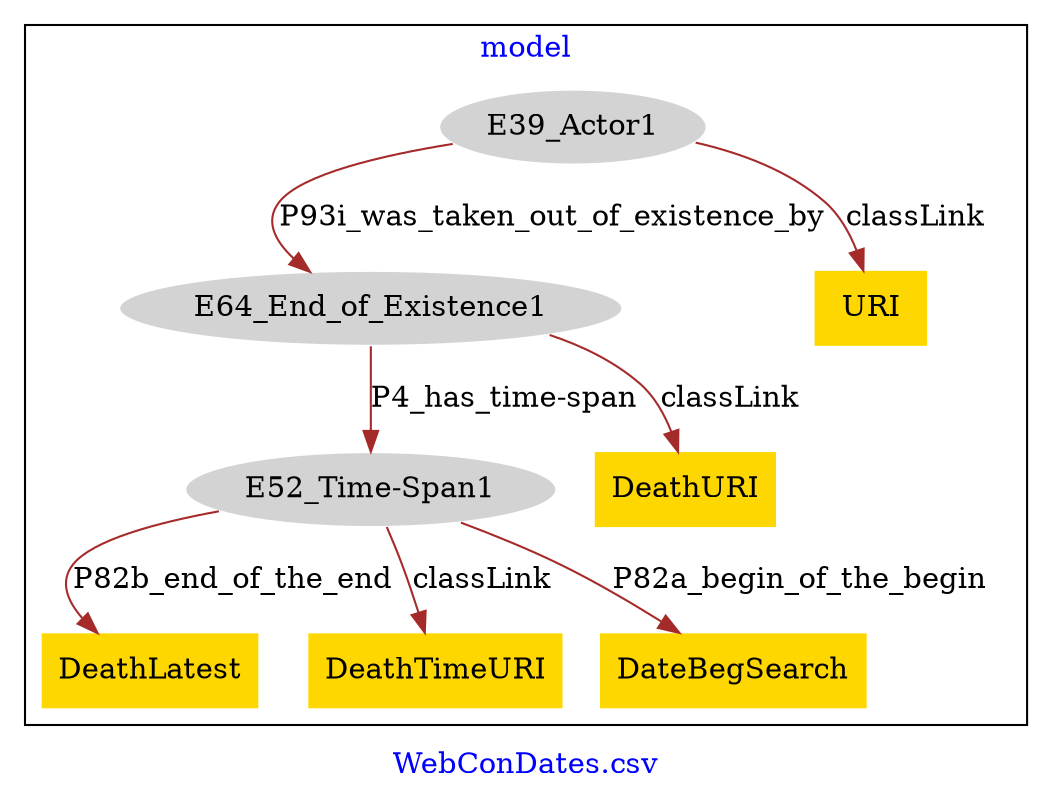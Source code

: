 digraph n0 {
fontcolor="blue"
remincross="true"
label="WebConDates.csv"
subgraph cluster {
label="model"
n2[style="filled",color="white",fillcolor="lightgray",label="E39_Actor1"];
n3[style="filled",color="white",fillcolor="lightgray",label="E64_End_of_Existence1"];
n4[style="filled",color="white",fillcolor="lightgray",label="E52_Time-Span1"];
n5[shape="plaintext",style="filled",fillcolor="gold",label="DeathLatest"];
n6[shape="plaintext",style="filled",fillcolor="gold",label="URI"];
n7[shape="plaintext",style="filled",fillcolor="gold",label="DeathURI"];
n8[shape="plaintext",style="filled",fillcolor="gold",label="DeathTimeURI"];
n9[shape="plaintext",style="filled",fillcolor="gold",label="DateBegSearch"];
}
n2 -> n3[color="brown",fontcolor="black",label="P93i_was_taken_out_of_existence_by"]
n3 -> n4[color="brown",fontcolor="black",label="P4_has_time-span"]
n4 -> n5[color="brown",fontcolor="black",label="P82b_end_of_the_end"]
n2 -> n6[color="brown",fontcolor="black",label="classLink"]
n3 -> n7[color="brown",fontcolor="black",label="classLink"]
n4 -> n8[color="brown",fontcolor="black",label="classLink"]
n4 -> n9[color="brown",fontcolor="black",label="P82a_begin_of_the_begin"]
}
